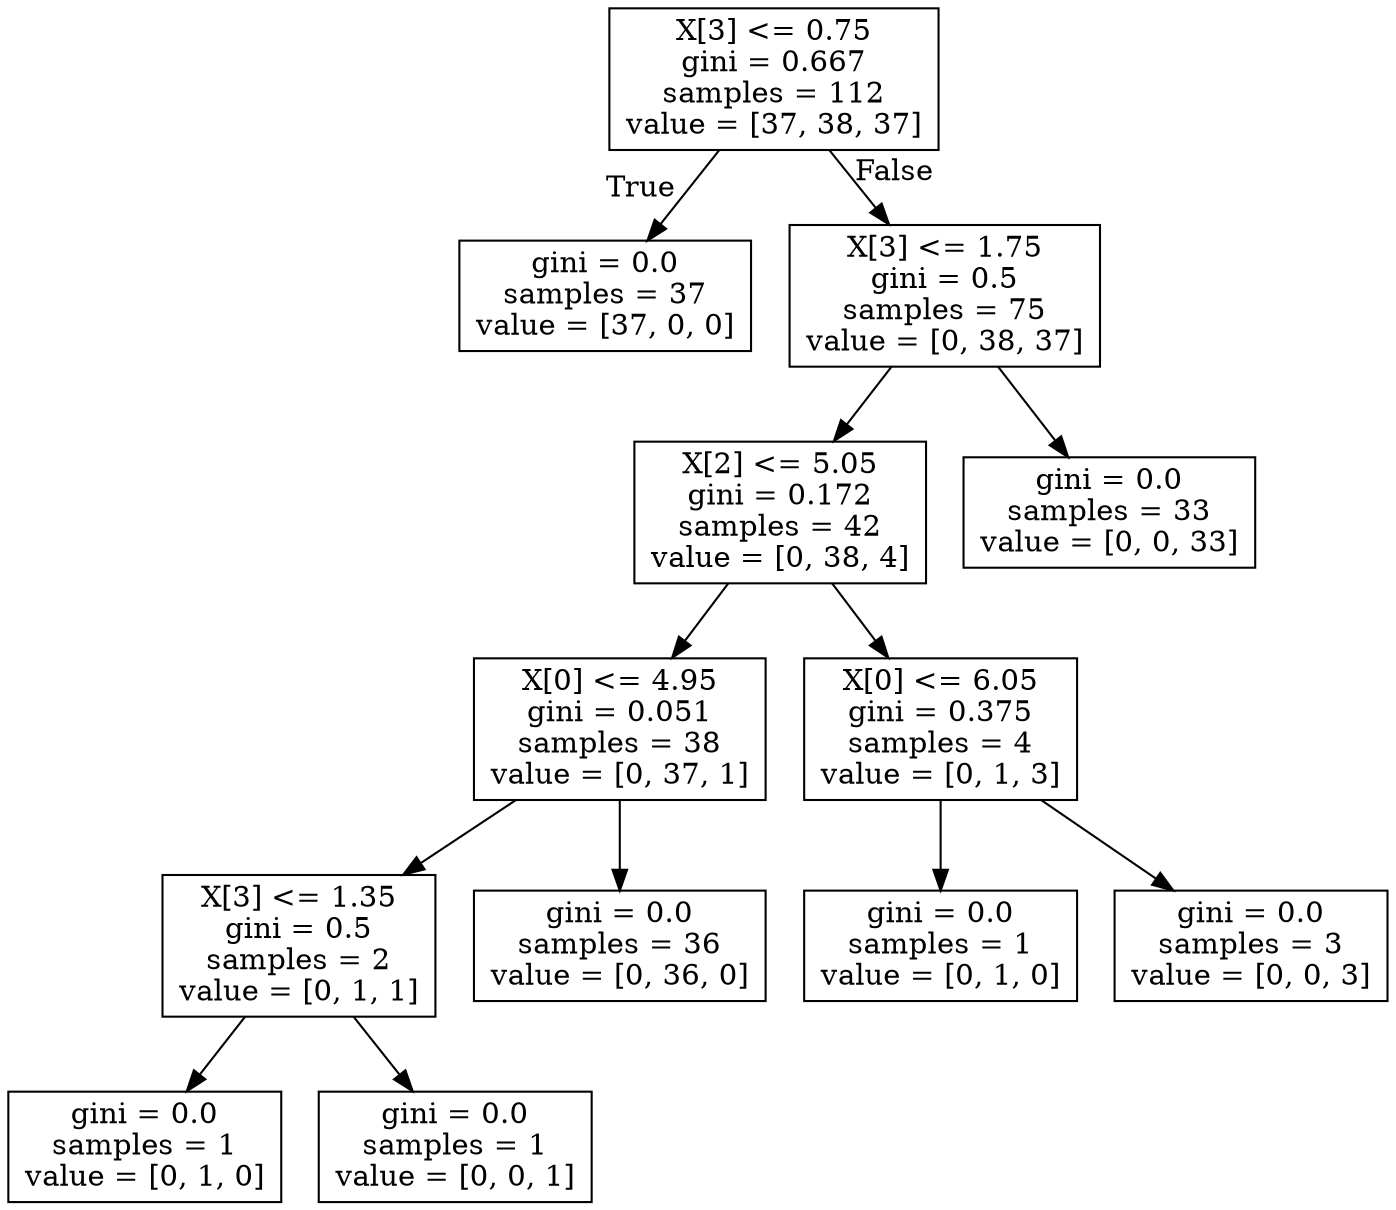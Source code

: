 digraph Tree {
node [shape=box] ;
0 [label="X[3] <= 0.75\ngini = 0.667\nsamples = 112\nvalue = [37, 38, 37]"] ;
1 [label="gini = 0.0\nsamples = 37\nvalue = [37, 0, 0]"] ;
0 -> 1 [labeldistance=2.5, labelangle=45, headlabel="True"] ;
2 [label="X[3] <= 1.75\ngini = 0.5\nsamples = 75\nvalue = [0, 38, 37]"] ;
0 -> 2 [labeldistance=2.5, labelangle=-45, headlabel="False"] ;
3 [label="X[2] <= 5.05\ngini = 0.172\nsamples = 42\nvalue = [0, 38, 4]"] ;
2 -> 3 ;
4 [label="X[0] <= 4.95\ngini = 0.051\nsamples = 38\nvalue = [0, 37, 1]"] ;
3 -> 4 ;
5 [label="X[3] <= 1.35\ngini = 0.5\nsamples = 2\nvalue = [0, 1, 1]"] ;
4 -> 5 ;
6 [label="gini = 0.0\nsamples = 1\nvalue = [0, 1, 0]"] ;
5 -> 6 ;
7 [label="gini = 0.0\nsamples = 1\nvalue = [0, 0, 1]"] ;
5 -> 7 ;
8 [label="gini = 0.0\nsamples = 36\nvalue = [0, 36, 0]"] ;
4 -> 8 ;
9 [label="X[0] <= 6.05\ngini = 0.375\nsamples = 4\nvalue = [0, 1, 3]"] ;
3 -> 9 ;
10 [label="gini = 0.0\nsamples = 1\nvalue = [0, 1, 0]"] ;
9 -> 10 ;
11 [label="gini = 0.0\nsamples = 3\nvalue = [0, 0, 3]"] ;
9 -> 11 ;
12 [label="gini = 0.0\nsamples = 33\nvalue = [0, 0, 33]"] ;
2 -> 12 ;
}